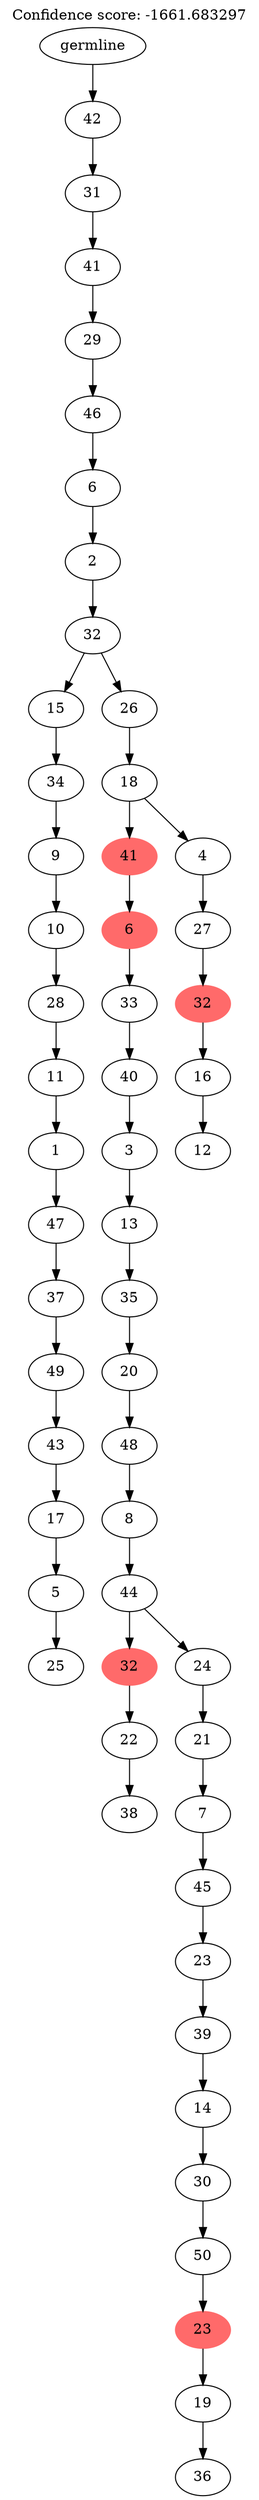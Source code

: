 digraph g {
	"54" -> "55";
	"55" [label="25"];
	"53" -> "54";
	"54" [label="5"];
	"52" -> "53";
	"53" [label="17"];
	"51" -> "52";
	"52" [label="43"];
	"50" -> "51";
	"51" [label="49"];
	"49" -> "50";
	"50" [label="37"];
	"48" -> "49";
	"49" [label="47"];
	"47" -> "48";
	"48" [label="1"];
	"46" -> "47";
	"47" [label="11"];
	"45" -> "46";
	"46" [label="28"];
	"44" -> "45";
	"45" [label="10"];
	"43" -> "44";
	"44" [label="9"];
	"42" -> "43";
	"43" [label="34"];
	"40" -> "41";
	"41" [label="38"];
	"39" -> "40";
	"40" [label="22"];
	"37" -> "38";
	"38" [label="36"];
	"36" -> "37";
	"37" [label="19"];
	"35" -> "36";
	"36" [color=indianred1, style=filled, label="23"];
	"34" -> "35";
	"35" [label="50"];
	"33" -> "34";
	"34" [label="30"];
	"32" -> "33";
	"33" [label="14"];
	"31" -> "32";
	"32" [label="39"];
	"30" -> "31";
	"31" [label="23"];
	"29" -> "30";
	"30" [label="45"];
	"28" -> "29";
	"29" [label="7"];
	"27" -> "28";
	"28" [label="21"];
	"26" -> "27";
	"27" [label="24"];
	"26" -> "39";
	"39" [color=indianred1, style=filled, label="32"];
	"25" -> "26";
	"26" [label="44"];
	"24" -> "25";
	"25" [label="8"];
	"23" -> "24";
	"24" [label="48"];
	"22" -> "23";
	"23" [label="20"];
	"21" -> "22";
	"22" [label="35"];
	"20" -> "21";
	"21" [label="13"];
	"19" -> "20";
	"20" [label="3"];
	"18" -> "19";
	"19" [label="40"];
	"17" -> "18";
	"18" [label="33"];
	"16" -> "17";
	"17" [color=indianred1, style=filled, label="6"];
	"14" -> "15";
	"15" [label="12"];
	"13" -> "14";
	"14" [label="16"];
	"12" -> "13";
	"13" [color=indianred1, style=filled, label="32"];
	"11" -> "12";
	"12" [label="27"];
	"10" -> "11";
	"11" [label="4"];
	"10" -> "16";
	"16" [color=indianred1, style=filled, label="41"];
	"9" -> "10";
	"10" [label="18"];
	"8" -> "9";
	"9" [label="26"];
	"8" -> "42";
	"42" [label="15"];
	"7" -> "8";
	"8" [label="32"];
	"6" -> "7";
	"7" [label="2"];
	"5" -> "6";
	"6" [label="6"];
	"4" -> "5";
	"5" [label="46"];
	"3" -> "4";
	"4" [label="29"];
	"2" -> "3";
	"3" [label="41"];
	"1" -> "2";
	"2" [label="31"];
	"0" -> "1";
	"1" [label="42"];
	"0" [label="germline"];
	labelloc="t";
	label="Confidence score: -1661.683297";
}
